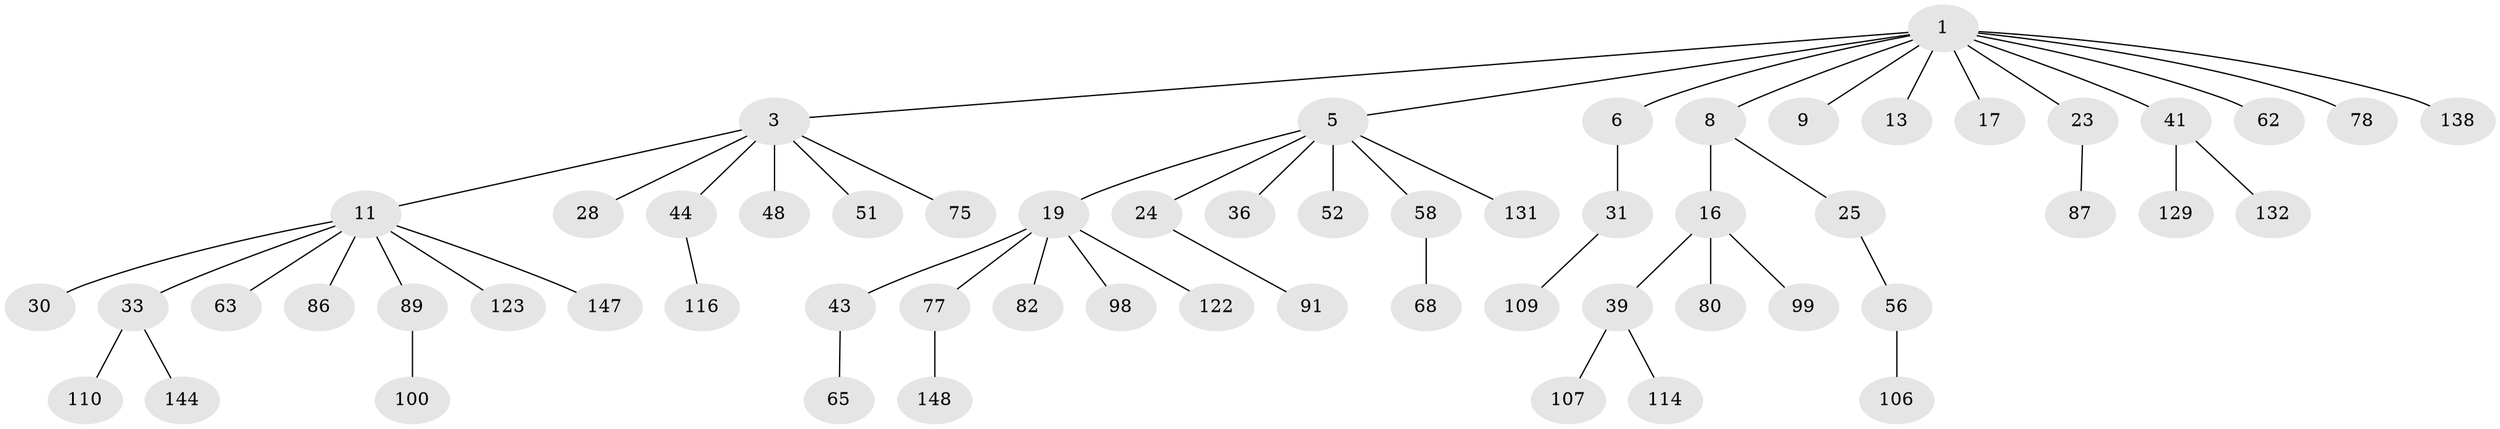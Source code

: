 // original degree distribution, {3: 0.13513513513513514, 11: 0.006756756756756757, 4: 0.05405405405405406, 2: 0.2635135135135135, 1: 0.4864864864864865, 5: 0.0472972972972973, 6: 0.006756756756756757}
// Generated by graph-tools (version 1.1) at 2025/19/03/04/25 18:19:06]
// undirected, 59 vertices, 58 edges
graph export_dot {
graph [start="1"]
  node [color=gray90,style=filled];
  1 [super="+2"];
  3 [super="+4+12"];
  5 [super="+10+7"];
  6 [super="+22"];
  8 [super="+14+49+26"];
  9;
  11 [super="+32+29+21"];
  13 [super="+60"];
  16 [super="+64+74"];
  17 [super="+84+37"];
  19 [super="+46+67+27"];
  23 [super="+127+92+85"];
  24 [super="+142+134+69+54+55"];
  25;
  28 [super="+117"];
  30 [super="+94+130"];
  31 [super="+40+35"];
  33 [super="+45+42+70"];
  36;
  39 [super="+76+93+90"];
  41;
  43;
  44;
  48 [super="+124+113"];
  51 [super="+112"];
  52 [super="+72"];
  56;
  58;
  62;
  63 [super="+95"];
  65 [super="+105"];
  68;
  75;
  77 [super="+97"];
  78 [super="+120+81"];
  80 [super="+137"];
  82 [super="+146"];
  86;
  87;
  89 [super="+115"];
  91 [super="+121"];
  98;
  99;
  100;
  106 [super="+145"];
  107 [super="+125"];
  109;
  110;
  114;
  116;
  122;
  123;
  129;
  131;
  132;
  138;
  144;
  147;
  148;
  1 -- 13;
  1 -- 138;
  1 -- 3;
  1 -- 5;
  1 -- 6;
  1 -- 8;
  1 -- 9;
  1 -- 41;
  1 -- 78;
  1 -- 17;
  1 -- 23;
  1 -- 62;
  3 -- 11;
  3 -- 48;
  3 -- 51;
  3 -- 75;
  3 -- 44;
  3 -- 28;
  5 -- 131;
  5 -- 52;
  5 -- 24;
  5 -- 58;
  5 -- 19;
  5 -- 36;
  6 -- 31;
  8 -- 16;
  8 -- 25;
  11 -- 86;
  11 -- 63;
  11 -- 123;
  11 -- 89;
  11 -- 33;
  11 -- 147;
  11 -- 30;
  16 -- 39;
  16 -- 99;
  16 -- 80;
  19 -- 43;
  19 -- 122;
  19 -- 77;
  19 -- 98;
  19 -- 82;
  23 -- 87;
  24 -- 91;
  25 -- 56;
  31 -- 109;
  33 -- 110;
  33 -- 144;
  39 -- 114;
  39 -- 107;
  41 -- 129;
  41 -- 132;
  43 -- 65;
  44 -- 116;
  56 -- 106;
  58 -- 68;
  77 -- 148;
  89 -- 100;
}
